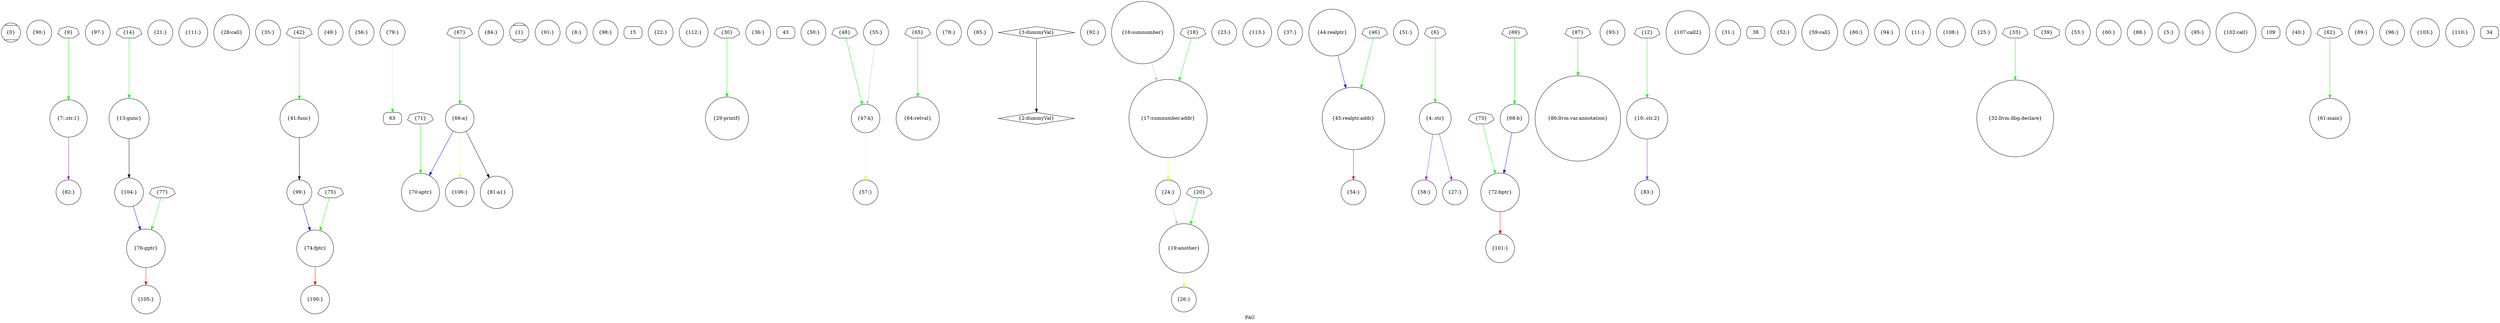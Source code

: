 digraph "PAG" {
	label="PAG";

	Node0x68b46f0 [shape=record,shape=Mcircle,label="{0}"];
	Node0x68ca040 [shape=record,shape=circle,label="{90:}"];
	Node0x68c59a0 [shape=record,shape=circle,label="{7:.str.1}"];
	Node0x68c59a0 -> Node0x68c94e0[color=purple];
	Node0x68c87e0 [shape=record,shape=circle,label="{97:}"];
	Node0x68c7f90 [shape=record,shape=septagon,label="{14}"];
	Node0x68c7f90 -> Node0x68c6ab0[color=green];
	Node0x68c7950 [shape=record,shape=circle,label="{104:}"];
	Node0x68c7950 -> Node0x68c6f90[color=blue];
	Node0x68b4f40 [shape=record,shape=circle,label="{21:}"];
	Node0x68c8710 [shape=record,shape=circle,label="{111:}"];
	Node0x68c6290 [shape=record,shape=circle,label="{28:call}"];
	Node0x68c76e0 [shape=record,shape=circle,label="{35:}"];
	Node0x68cb050 [shape=record,shape=septagon,label="{42}"];
	Node0x68cb050 -> Node0x68c8640[color=green];
	Node0x68c5e80 [shape=record,shape=circle,label="{49:}"];
	Node0x68c5b40 [shape=record,shape=circle,label="{56:}"];
	Node0x68cca70 [shape=record,shape=Mrecord,label="{63}"];
	Node0x68c7af0 [shape=record,shape=circle,label="{70:aptr}"];
	Node0x68c8490 [shape=record,shape=septagon,label="{77}"];
	Node0x68c8490 -> Node0x68c6f90[color=green];
	Node0x68c5ce0 [shape=record,shape=circle,label="{84:}"];
	Node0x68c17a0 [shape=record,shape=Mcircle,label="{1}"];
	Node0x68c66a0 [shape=record,shape=circle,label="{91:}"];
	Node0x68c73a0 [shape=record,shape=circle,label="{8:}"];
	Node0x68c9d00 [shape=record,shape=circle,label="{98:}"];
	Node0x68cc9a0 [shape=record,shape=Mrecord,label="{15}"];
	Node0x68c95b0 [shape=record,shape=circle,label="{105:}"];
	Node0x68c8f30 [shape=record,shape=circle,label="{22:}"];
	Node0x68c8b20 [shape=record,shape=circle,label="{112:}"];
	Node0x68c5a70 [shape=record,shape=circle,label="{29:printf}"];
	Node0x68c7a20 [shape=record,shape=circle,label="{36:}"];
	Node0x68cc800 [shape=record,shape=Mrecord,label="{43}"];
	Node0x68c7880 [shape=record,shape=circle,label="{50:}"];
	Node0x68c9f70 [shape=record,shape=circle,label="{57:}"];
	Node0x68c98f0 [shape=record,shape=circle,label="{64:retval}"];
	Node0x68cad50 [shape=record,shape=septagon,label="{71}"];
	Node0x68cad50 -> Node0x68c7af0[color=green];
	Node0x68c69e0 [shape=record,shape=circle,label="{78:}"];
	Node0x68c9ea0 [shape=record,shape=circle,label="{85:}"];
	Node0x68c2900 [shape=record,shape=diamond,label="{2:dummyVal}"];
	Node0x68c6770 [shape=record,shape=circle,label="{92:}"];
	Node0x68cab50 [shape=record,shape=septagon,label="{9}"];
	Node0x68cab50 -> Node0x68c59a0[color=green];
	Node0x68c9a90 [shape=record,shape=circle,label="{99:}"];
	Node0x68c9a90 -> Node0x68c7470[color=blue];
	Node0x68c7c90 [shape=record,shape=circle,label="{16:sumnumber}"];
	Node0x68c7c90 -> Node0x68c8cc0[color=grey];
	Node0x68c5db0 [shape=record,shape=circle,label="{106:}"];
	Node0x68c5f50 [shape=record,shape=circle,label="{23:}"];
	Node0x68c88b0 [shape=record,shape=circle,label="{113:}"];
	Node0x68cac50 [shape=record,shape=septagon,label="{30}"];
	Node0x68cac50 -> Node0x68c5a70[color=green];
	Node0x68b4c00 [shape=record,shape=circle,label="{37:}"];
	Node0x68c8a50 [shape=record,shape=circle,label="{44:realptr}"];
	Node0x68c8a50 -> Node0x68c6020[color=blue];
	Node0x68c5c10 [shape=record,shape=circle,label="{51:}"];
	Node0x68c90d0 [shape=record,shape=circle,label="{58:}"];
	Node0x68c8390 [shape=record,shape=septagon,label="{65}"];
	Node0x68c8390 -> Node0x68c98f0[color=green];
	Node0x68b4e70 [shape=record,shape=circle,label="{72:bptr}"];
	Node0x68b4e70 -> Node0x68c7540[color=red];
	Node0x68c8d90 [shape=record,shape=circle,label="{79:}"];
	Node0x68c8d90 -> Node0x68cca70[color=green,style=dotted];
	Node0x68c6df0 [shape=record,shape=circle,label="{86:llvm.var.annotation}"];
	Node0x68c29d0 [shape=record,shape=diamond,label="{3:dummyVal}"];
	Node0x68c29d0 -> Node0x68c2900[color=black];
	Node0x68b4cd0 [shape=record,shape=circle,label="{93:}"];
	Node0x68c9dd0 [shape=record,shape=circle,label="{10:.str.2}"];
	Node0x68c9dd0 -> Node0x68c9c30[color=purple];
	Node0x68c65d0 [shape=record,shape=circle,label="{100:}"];
	Node0x68c8cc0 [shape=record,shape=circle,label="{17:sumnumber.addr}"];
	Node0x68c8cc0 -> Node0x68c7130[color=yellow];
	Node0x68c72d0 [shape=record,shape=circle,label="{107:call2}"];
	Node0x68c7130 [shape=record,shape=circle,label="{24:}"];
	Node0x68c7130 -> Node0x68c6910[color=grey];
	Node0x68c9b60 [shape=record,shape=circle,label="{31:}"];
	Node0x68cc730 [shape=record,shape=Mrecord,label="{38}"];
	Node0x68c6020 [shape=record,shape=circle,label="{45:realptr.addr}"];
	Node0x68c6020 -> Node0x68c6500[color=red];
	Node0x68c9000 [shape=record,shape=circle,label="{52:}"];
	Node0x68c8bf0 [shape=record,shape=circle,label="{59:call}"];
	Node0x68c8980 [shape=record,shape=circle,label="{66:a}"];
	Node0x68c8980 -> Node0x68c91a0[color=black];
	Node0x68c8980 -> Node0x68c7af0[color=blue];
	Node0x68c8980 -> Node0x68c5db0[color=yellow];
	Node0x68caf50 [shape=record,shape=septagon,label="{73}"];
	Node0x68caf50 -> Node0x68b4e70[color=green];
	Node0x68c99c0 [shape=record,shape=circle,label="{80:}"];
	Node0x68c7e90 [shape=record,shape=septagon,label="{87}"];
	Node0x68c7e90 -> Node0x68c6df0[color=green];
	Node0x68c6d20 [shape=record,shape=circle,label="{4:.str}"];
	Node0x68c6d20 -> Node0x68c6430[color=purple];
	Node0x68c6d20 -> Node0x68c90d0[color=purple];
	Node0x68b4da0 [shape=record,shape=circle,label="{94:}"];
	Node0x68c6ec0 [shape=record,shape=circle,label="{11:}"];
	Node0x68c7540 [shape=record,shape=circle,label="{101:}"];
	Node0x68cb250 [shape=record,shape=septagon,label="{18}"];
	Node0x68cb250 -> Node0x68c8cc0[color=green];
	Node0x68c9820 [shape=record,shape=circle,label="{108:}"];
	Node0x68c9410 [shape=record,shape=circle,label="{25:}"];
	Node0x68c7610 [shape=record,shape=circle,label="{32:llvm.dbg.declare}"];
	Node0x68ccc10 [shape=record,shape=octagon,label="{39}"];
	Node0x68cae50 [shape=record,shape=septagon,label="{46}"];
	Node0x68cae50 -> Node0x68c6020[color=green];
	Node0x68c6360 [shape=record,shape=circle,label="{53:}"];
	Node0x68c7060 [shape=record,shape=circle,label="{60:}"];
	Node0x68cb150 [shape=record,shape=septagon,label="{67}"];
	Node0x68cb150 -> Node0x68c8980[color=green];
	Node0x68c7470 [shape=record,shape=circle,label="{74:fptr}"];
	Node0x68c7470 -> Node0x68c65d0[color=red];
	Node0x68c91a0 [shape=record,shape=circle,label="{81:a1}"];
	Node0x68c9750 [shape=record,shape=circle,label="{88:}"];
	Node0x68c8e60 [shape=record,shape=circle,label="{5:}"];
	Node0x68c9680 [shape=record,shape=circle,label="{95:}"];
	Node0x68cc560 [shape=record,shape=septagon,label="{12}"];
	Node0x68cc560 -> Node0x68c9dd0[color=green];
	Node0x68c6840 [shape=record,shape=circle,label="{102:call}"];
	Node0x68c6910 [shape=record,shape=circle,label="{19:another}"];
	Node0x68c6910 -> Node0x68c77b0[color=yellow];
	Node0x68cc8d0 [shape=record,shape=Mrecord,label="{109}"];
	Node0x68c77b0 [shape=record,shape=circle,label="{26:}"];
	Node0x68cc660 [shape=record,shape=septagon,label="{33}"];
	Node0x68cc660 -> Node0x68c7610[color=green];
	Node0x68c7bc0 [shape=record,shape=circle,label="{40:}"];
	Node0x68c6c50 [shape=record,shape=circle,label="{47:k}"];
	Node0x68c6c50 -> Node0x68c9f70[color=yellow];
	Node0x68c6500 [shape=record,shape=circle,label="{54:}"];
	Node0x68c6b80 [shape=record,shape=circle,label="{61:main}"];
	Node0x68c9270 [shape=record,shape=circle,label="{68:b}"];
	Node0x68c9270 -> Node0x68b4e70[color=blue];
	Node0x68cc460 [shape=record,shape=septagon,label="{75}"];
	Node0x68cc460 -> Node0x68c7470[color=green];
	Node0x68c94e0 [shape=record,shape=circle,label="{82:}"];
	Node0x68c7200 [shape=record,shape=circle,label="{89:}"];
	Node0x68c8290 [shape=record,shape=septagon,label="{6}"];
	Node0x68c8290 -> Node0x68c6d20[color=green];
	Node0x68c60f0 [shape=record,shape=circle,label="{96:}"];
	Node0x68c6ab0 [shape=record,shape=circle,label="{13:gunc}"];
	Node0x68c6ab0 -> Node0x68c7950[color=black];
	Node0x68c61c0 [shape=record,shape=circle,label="{103:}"];
	Node0x68c7d90 [shape=record,shape=septagon,label="{20}"];
	Node0x68c7d90 -> Node0x68c6910[color=green];
	Node0x68c8570 [shape=record,shape=circle,label="{110:}"];
	Node0x68c6430 [shape=record,shape=circle,label="{27:}"];
	Node0x68ccb40 [shape=record,shape=Mrecord,label="{34}"];
	Node0x68c8640 [shape=record,shape=circle,label="{41:func}"];
	Node0x68c8640 -> Node0x68c9a90[color=black];
	Node0x68c8190 [shape=record,shape=septagon,label="{48}"];
	Node0x68c8190 -> Node0x68c6c50[color=green];
	Node0x68c9340 [shape=record,shape=circle,label="{55:}"];
	Node0x68c9340 -> Node0x68c6c50[color=grey];
	Node0x68c8090 [shape=record,shape=septagon,label="{62}"];
	Node0x68c8090 -> Node0x68c6b80[color=green];
	Node0x68cb350 [shape=record,shape=septagon,label="{69}"];
	Node0x68cb350 -> Node0x68c9270[color=green];
	Node0x68c6f90 [shape=record,shape=circle,label="{76:gptr}"];
	Node0x68c6f90 -> Node0x68c95b0[color=red];
	Node0x68c9c30 [shape=record,shape=circle,label="{83:}"];
}
